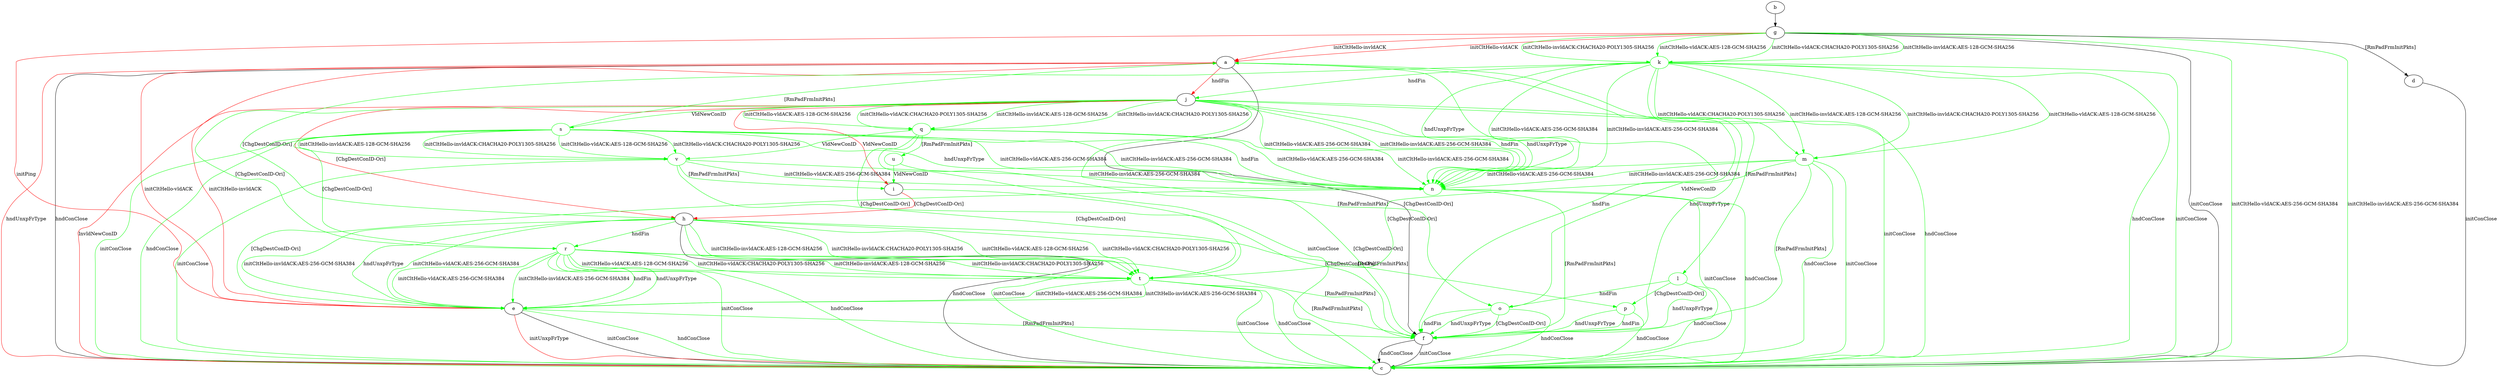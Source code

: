 digraph "" {
	a -> c	[key=0,
		label="hndConClose "];
	a -> c	[key=1,
		color=red,
		label="hndUnxpFrType "];
	a -> f	[key=0,
		label="[ChgDestConID-Ori] "];
	a -> f	[key=1,
		color=green,
		label="hndFin "];
	a -> f	[key=2,
		color=green,
		label="hndUnxpFrType "];
	a -> j	[key=0,
		color=red,
		label="hndFin "];
	b -> g	[key=0];
	d -> c	[key=0,
		label="initConClose "];
	e -> a	[key=0,
		color=red,
		label="initCltHello-vldACK "];
	e -> a	[key=1,
		color=red,
		label="initCltHello-invldACK "];
	e -> c	[key=0,
		label="initConClose "];
	e -> c	[key=1,
		color=green,
		label="hndConClose "];
	e -> c	[key=2,
		color=red,
		label="initUnxpFrType "];
	e -> f	[key=0,
		color=green,
		label="[RmPadFrmInitPkts] "];
	f -> c	[key=0,
		label="initConClose "];
	f -> c	[key=1,
		label="hndConClose "];
	g -> a	[key=0,
		color=red,
		label="initCltHello-vldACK "];
	g -> a	[key=1,
		color=red,
		label="initCltHello-invldACK "];
	g -> c	[key=0,
		label="initConClose "];
	g -> c	[key=1,
		color=green,
		label="initCltHello-vldACK:AES-256-GCM-SHA384 "];
	g -> c	[key=2,
		color=green,
		label="initCltHello-invldACK:AES-256-GCM-SHA384 "];
	g -> d	[key=0,
		label="[RmPadFrmInitPkts] "];
	g -> e	[key=0,
		color=red,
		label="initPing "];
	k	[color=green];
	g -> k	[key=0,
		color=green,
		label="initCltHello-vldACK:AES-128-GCM-SHA256 "];
	g -> k	[key=1,
		color=green,
		label="initCltHello-vldACK:CHACHA20-POLY1305-SHA256 "];
	g -> k	[key=2,
		color=green,
		label="initCltHello-invldACK:AES-128-GCM-SHA256 "];
	g -> k	[key=3,
		color=green,
		label="initCltHello-invldACK:CHACHA20-POLY1305-SHA256 "];
	h -> c	[key=0,
		label="hndConClose "];
	h -> c	[key=1,
		color=green,
		label="initConClose "];
	h -> e	[key=0,
		color=green,
		label="initCltHello-vldACK:AES-256-GCM-SHA384 "];
	h -> e	[key=1,
		color=green,
		label="initCltHello-invldACK:AES-256-GCM-SHA384 "];
	h -> e	[key=2,
		color=green,
		label="hndUnxpFrType "];
	p	[color=green];
	h -> p	[key=0,
		color=green,
		label="[RmPadFrmInitPkts] "];
	r	[color=green];
	h -> r	[key=0,
		color=green,
		label="hndFin "];
	t	[color=green];
	h -> t	[key=0,
		color=green,
		label="initCltHello-vldACK:AES-128-GCM-SHA256 "];
	h -> t	[key=1,
		color=green,
		label="initCltHello-vldACK:CHACHA20-POLY1305-SHA256 "];
	h -> t	[key=2,
		color=green,
		label="initCltHello-invldACK:AES-128-GCM-SHA256 "];
	h -> t	[key=3,
		color=green,
		label="initCltHello-invldACK:CHACHA20-POLY1305-SHA256 "];
	i -> f	[key=0,
		color=green,
		label="[ChgDestConID-Ori] "];
	i -> h	[key=0,
		color=red,
		label="[ChgDestConID-Ori] "];
	j -> c	[key=0,
		color=green,
		label="initConClose "];
	j -> c	[key=1,
		color=green,
		label="hndConClose "];
	j -> c	[key=2,
		color=red,
		label="InvldNewConID "];
	j -> h	[key=0,
		color=red,
		label="[ChgDestConID-Ori] "];
	j -> i	[key=0,
		color=red,
		label="VldNewConID "];
	n	[color=green];
	j -> n	[key=0,
		color=green,
		label="initCltHello-vldACK:AES-256-GCM-SHA384 "];
	j -> n	[key=1,
		color=green,
		label="initCltHello-invldACK:AES-256-GCM-SHA384 "];
	j -> n	[key=2,
		color=green,
		label="hndFin "];
	j -> n	[key=3,
		color=green,
		label="hndUnxpFrType "];
	o	[color=green];
	j -> o	[key=0,
		color=green,
		label="[RmPadFrmInitPkts] "];
	q	[color=green];
	j -> q	[key=0,
		color=green,
		label="initCltHello-vldACK:AES-128-GCM-SHA256 "];
	j -> q	[key=1,
		color=green,
		label="initCltHello-vldACK:CHACHA20-POLY1305-SHA256 "];
	j -> q	[key=2,
		color=green,
		label="initCltHello-invldACK:AES-128-GCM-SHA256 "];
	j -> q	[key=3,
		color=green,
		label="initCltHello-invldACK:CHACHA20-POLY1305-SHA256 "];
	j -> r	[key=0,
		color=green,
		label="[ChgDestConID-Ori] "];
	s	[color=green];
	j -> s	[key=0,
		color=green,
		label="VldNewConID "];
	k -> c	[key=0,
		color=green,
		label="initConClose "];
	k -> c	[key=1,
		color=green,
		label="hndConClose "];
	k -> h	[key=0,
		color=green,
		label="[ChgDestConID-Ori] "];
	k -> j	[key=0,
		color=green,
		label="hndFin "];
	l	[color=green];
	k -> l	[key=0,
		color=green,
		label="[RmPadFrmInitPkts] "];
	m	[color=green];
	k -> m	[key=0,
		color=green,
		label="initCltHello-vldACK:AES-128-GCM-SHA256 "];
	k -> m	[key=1,
		color=green,
		label="initCltHello-vldACK:CHACHA20-POLY1305-SHA256 "];
	k -> m	[key=2,
		color=green,
		label="initCltHello-invldACK:AES-128-GCM-SHA256 "];
	k -> m	[key=3,
		color=green,
		label="initCltHello-invldACK:CHACHA20-POLY1305-SHA256 "];
	k -> n	[key=0,
		color=green,
		label="initCltHello-vldACK:AES-256-GCM-SHA384 "];
	k -> n	[key=1,
		color=green,
		label="initCltHello-invldACK:AES-256-GCM-SHA384 "];
	k -> n	[key=2,
		color=green,
		label="hndUnxpFrType "];
	l -> c	[key=0,
		color=green,
		label="hndConClose "];
	l -> f	[key=0,
		color=green,
		label="hndUnxpFrType "];
	l -> o	[key=0,
		color=green,
		label="hndFin "];
	l -> p	[key=0,
		color=green,
		label="[ChgDestConID-Ori] "];
	m -> c	[key=0,
		color=green,
		label="initConClose "];
	m -> c	[key=1,
		color=green,
		label="hndConClose "];
	m -> f	[key=0,
		color=green,
		label="[RmPadFrmInitPkts] "];
	m -> n	[key=0,
		color=green,
		label="initCltHello-vldACK:AES-256-GCM-SHA384 "];
	m -> n	[key=1,
		color=green,
		label="initCltHello-invldACK:AES-256-GCM-SHA384 "];
	m -> t	[key=0,
		color=green,
		label="[ChgDestConID-Ori] "];
	n -> c	[key=0,
		color=green,
		label="initConClose "];
	n -> c	[key=1,
		color=green,
		label="hndConClose "];
	n -> e	[key=0,
		color=green,
		label="[ChgDestConID-Ori] "];
	n -> f	[key=0,
		color=green,
		label="[RmPadFrmInitPkts] "];
	o -> a	[key=0,
		color=green,
		label="VldNewConID "];
	o -> c	[key=0,
		color=green,
		label="hndConClose "];
	o -> f	[key=0,
		color=green,
		label="hndFin "];
	o -> f	[key=1,
		color=green,
		label="hndUnxpFrType "];
	o -> f	[key=2,
		color=green,
		label="[ChgDestConID-Ori] "];
	p -> c	[key=0,
		color=green,
		label="hndConClose "];
	p -> f	[key=0,
		color=green,
		label="hndFin "];
	p -> f	[key=1,
		color=green,
		label="hndUnxpFrType "];
	q -> c	[key=0,
		color=green,
		label="initConClose "];
	q -> n	[key=0,
		color=green,
		label="initCltHello-vldACK:AES-256-GCM-SHA384 "];
	q -> n	[key=1,
		color=green,
		label="initCltHello-invldACK:AES-256-GCM-SHA384 "];
	q -> t	[key=0,
		color=green,
		label="[ChgDestConID-Ori] "];
	u	[color=green];
	q -> u	[key=0,
		color=green,
		label="[RmPadFrmInitPkts] "];
	v	[color=green];
	q -> v	[key=0,
		color=green,
		label="VldNewConID "];
	r -> c	[key=0,
		color=green,
		label="initConClose "];
	r -> c	[key=1,
		color=green,
		label="hndConClose "];
	r -> e	[key=0,
		color=green,
		label="initCltHello-vldACK:AES-256-GCM-SHA384 "];
	r -> e	[key=1,
		color=green,
		label="initCltHello-invldACK:AES-256-GCM-SHA384 "];
	r -> e	[key=2,
		color=green,
		label="hndFin "];
	r -> e	[key=3,
		color=green,
		label="hndUnxpFrType "];
	r -> f	[key=0,
		color=green,
		label="[RmPadFrmInitPkts] "];
	r -> t	[key=0,
		color=green,
		label="initCltHello-vldACK:AES-128-GCM-SHA256 "];
	r -> t	[key=1,
		color=green,
		label="initCltHello-vldACK:CHACHA20-POLY1305-SHA256 "];
	r -> t	[key=2,
		color=green,
		label="initCltHello-invldACK:AES-128-GCM-SHA256 "];
	r -> t	[key=3,
		color=green,
		label="initCltHello-invldACK:CHACHA20-POLY1305-SHA256 "];
	s -> a	[key=0,
		color=green,
		label="[RmPadFrmInitPkts] "];
	s -> c	[key=0,
		color=green,
		label="initConClose "];
	s -> c	[key=1,
		color=green,
		label="hndConClose "];
	s -> n	[key=0,
		color=green,
		label="initCltHello-vldACK:AES-256-GCM-SHA384 "];
	s -> n	[key=1,
		color=green,
		label="initCltHello-invldACK:AES-256-GCM-SHA384 "];
	s -> n	[key=2,
		color=green,
		label="hndFin "];
	s -> n	[key=3,
		color=green,
		label="hndUnxpFrType "];
	s -> r	[key=0,
		color=green,
		label="[ChgDestConID-Ori] "];
	s -> v	[key=0,
		color=green,
		label="initCltHello-vldACK:AES-128-GCM-SHA256 "];
	s -> v	[key=1,
		color=green,
		label="initCltHello-vldACK:CHACHA20-POLY1305-SHA256 "];
	s -> v	[key=2,
		color=green,
		label="initCltHello-invldACK:AES-128-GCM-SHA256 "];
	s -> v	[key=3,
		color=green,
		label="initCltHello-invldACK:CHACHA20-POLY1305-SHA256 "];
	t -> c	[key=0,
		color=green,
		label="initConClose "];
	t -> c	[key=1,
		color=green,
		label="hndConClose "];
	t -> e	[key=0,
		color=green,
		label="initCltHello-vldACK:AES-256-GCM-SHA384 "];
	t -> e	[key=1,
		color=green,
		label="initCltHello-invldACK:AES-256-GCM-SHA384 "];
	t -> f	[key=0,
		color=green,
		label="[RmPadFrmInitPkts] "];
	u -> f	[key=0,
		color=green,
		label="[ChgDestConID-Ori] "];
	u -> i	[key=0,
		color=green,
		label="VldNewConID "];
	v -> c	[key=0,
		color=green,
		label="initConClose "];
	v -> i	[key=0,
		color=green,
		label="[RmPadFrmInitPkts] "];
	v -> n	[key=0,
		color=green,
		label="initCltHello-vldACK:AES-256-GCM-SHA384 "];
	v -> n	[key=1,
		color=green,
		label="initCltHello-invldACK:AES-256-GCM-SHA384 "];
	v -> t	[key=0,
		color=green,
		label="[ChgDestConID-Ori] "];
}
